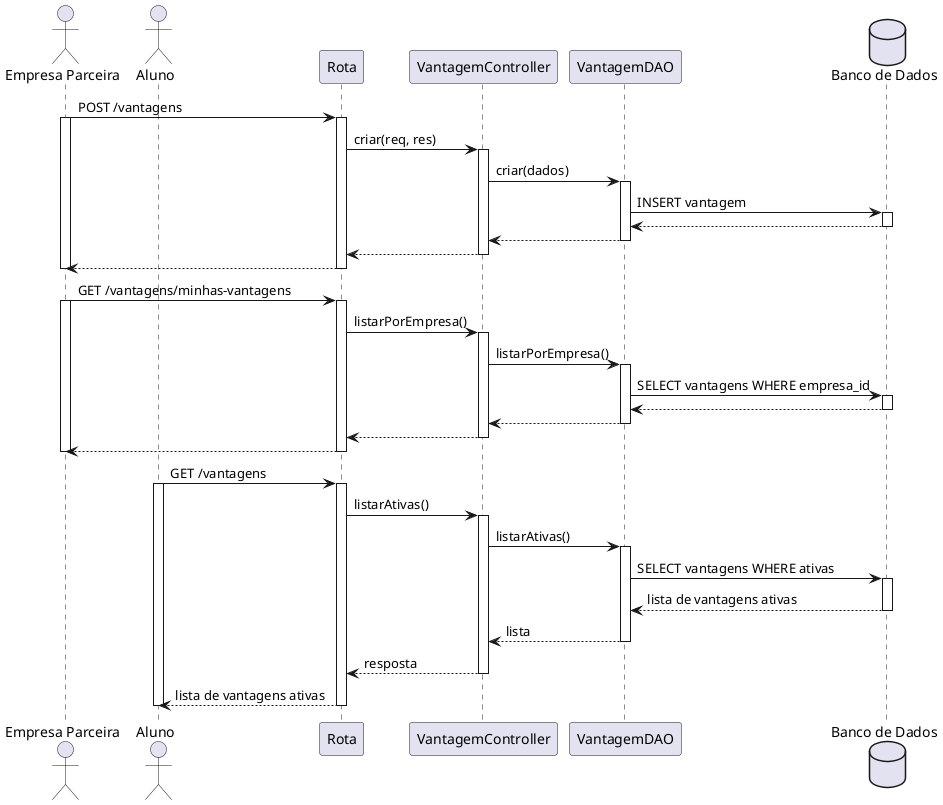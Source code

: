 @startuml
actor "Empresa Parceira" as parceiro
actor "Aluno" as aluno
participant "Rota" as sistema
participant "VantagemController" as controller
participant "VantagemDAO" as dao
database "Banco de Dados" as bd

parceiro -> sistema: POST /vantagens
activate parceiro
    activate sistema
        sistema -> controller: criar(req, res)
        activate controller
            controller -> dao: criar(dados)
            activate dao
                dao -> bd: INSERT vantagem
                activate bd
                bd --> dao
                deactivate bd
                
            dao --> controller
            deactivate dao
        controller --> sistema
        deactivate controller
    sistema --> parceiro
    deactivate sistema
deactivate parceiro

    parceiro -> sistema: GET /vantagens/minhas-vantagens
activate parceiro
    activate sistema
        sistema -> controller: listarPorEmpresa()
        activate controller
            controller -> dao: listarPorEmpresa()
            activate dao
                dao -> bd: SELECT vantagens WHERE empresa_id
                activate bd
                bd --> dao
                deactivate bd
            dao --> controller
            deactivate dao
        controller --> sistema
        deactivate controller
    sistema --> parceiro
    deactivate sistema
deactivate parceiro

aluno -> sistema: GET /vantagens
activate aluno
    activate sistema
        sistema -> controller: listarAtivas()
        activate controller
            controller -> dao: listarAtivas()
            activate dao
                dao -> bd: SELECT vantagens WHERE ativas
                activate bd
                bd --> dao: lista de vantagens ativas
                deactivate bd
            dao --> controller: lista
            deactivate dao
        controller --> sistema: resposta
        deactivate controller
    sistema --> aluno: lista de vantagens ativas
    deactivate sistema
deactivate aluno

@enduml